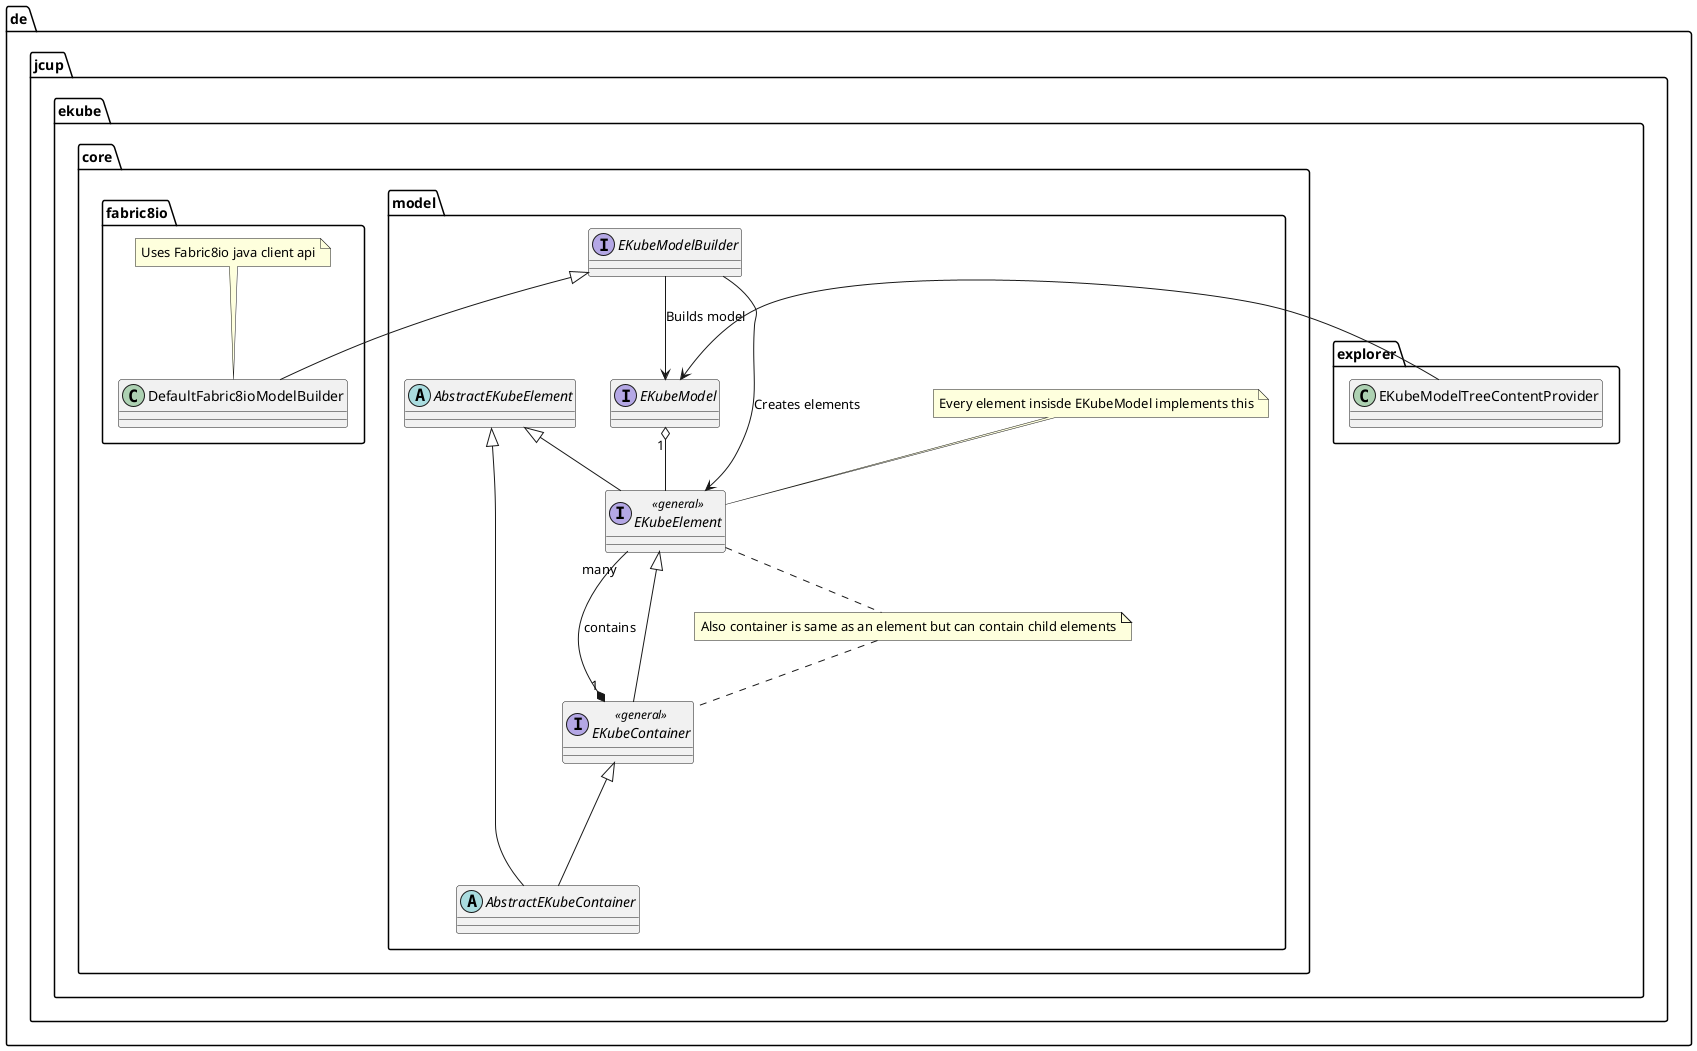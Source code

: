 @startuml
package de.jcup.ekube.explorer {
	class EKubeModelTreeContentProvider
}
package de.jcup.ekube.core.model {
	interface EKubeModel
	interface EKubeModelBuilder
	interface EKubeElement << general >>
	interface EKubeContainer << general >>
	abstract class AbstractEKubeElement
	abstract class AbstractEKubeContainer

	note top of EKubeElement : Every element insisde EKubeModel implements this
	note "Also container is same as an element but can contain child elements" as N2
	EKubeElement .. N2
	N2 .. EKubeContainer
	
}

package de.jcup.ekube.core.fabric8io {
	class DefaultFabric8ioModelBuilder
	note top of DefaultFabric8ioModelBuilder : Uses Fabric8io java client api
}

EKubeElement <|--- EKubeContainer
AbstractEKubeElement <|--- AbstractEKubeContainer
AbstractEKubeElement <|-- EKubeElement 
EKubeContainer<|--- AbstractEKubeContainer 

EKubeModelBuilder <|-- DefaultFabric8ioModelBuilder
EKubeModelBuilder --> EKubeModel : Builds model
EKubeModelBuilder --> EKubeElement : Creates elements

EKubeModel <- EKubeModelTreeContentProvider
EKubeModel "1" o-- EKubeElement

EKubeContainer "1" *-- "many" EKubeElement: contains

@enduml

